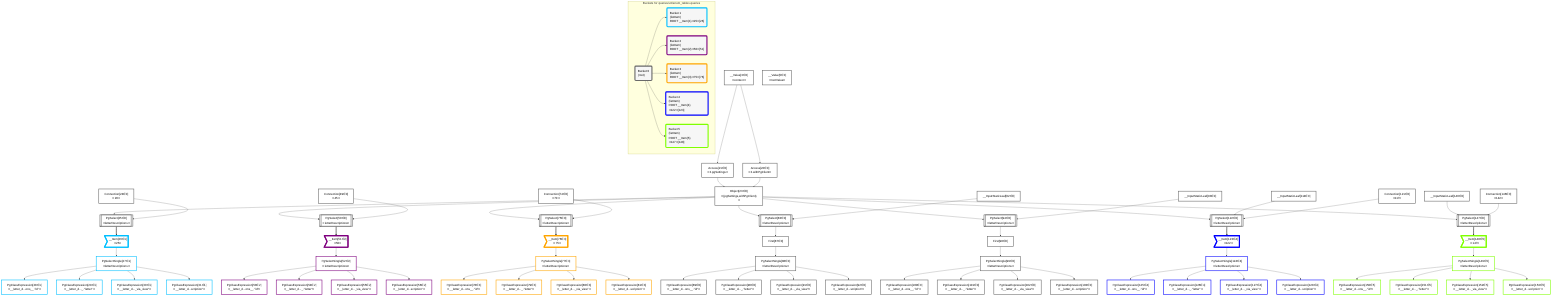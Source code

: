 graph TD
    classDef path fill:#eee,stroke:#000,color:#000
    classDef plan fill:#fff,stroke-width:3px,color:#000
    classDef itemplan fill:#fff,stroke-width:6px,color:#000
    classDef sideeffectplan fill:#f00,stroke-width:6px,color:#000
    classDef bucket fill:#f6f6f6,color:#000,stroke-width:6px,text-align:left


    %% define steps
    __Value3["__Value[3∈0]<br />ᐸcontextᐳ"]:::plan
    __Value5["__Value[5∈0]<br />ᐸrootValueᐳ"]:::plan
    Access21["Access[21∈0]<br />ᐸ3.pgSettingsᐳ"]:::plan
    Access22["Access[22∈0]<br />ᐸ3.withPgClientᐳ"]:::plan
    Object23["Object[23∈0]<br />ᐸ{pgSettings,withPgClient}ᐳ"]:::plan
    Connection24["Connection[24∈0]<br />ᐸ20ᐳ"]:::plan
    PgSelect25[["PgSelect[25∈0]<br />ᐸletterDescriptionsᐳ"]]:::plan
    __Item26>"__Item[26∈1]<br />ᐸ25ᐳ"]:::itemplan
    PgSelectSingle27["PgSelectSingle[27∈1]<br />ᐸletterDescriptionsᐳ"]:::plan
    PgClassExpression28["PgClassExpression[28∈1]<br />ᐸ__letter_d...ons__.”id”ᐳ"]:::plan
    PgClassExpression29["PgClassExpression[29∈1]<br />ᐸ__letter_d..._.”letter”ᐳ"]:::plan
    PgClassExpression30["PgClassExpression[30∈1]<br />ᐸ__letter_d..._via_view”ᐳ"]:::plan
    PgClassExpression31["PgClassExpression[31∈1]<br />ᐸ__letter_d...scription”ᐳ"]:::plan
    Connection49["Connection[49∈0]<br />ᐸ45ᐳ"]:::plan
    PgSelect50[["PgSelect[50∈0]<br />ᐸletterDescriptionsᐳ"]]:::plan
    __Item51>"__Item[51∈2]<br />ᐸ50ᐳ"]:::itemplan
    PgSelectSingle52["PgSelectSingle[52∈2]<br />ᐸletterDescriptionsᐳ"]:::plan
    PgClassExpression53["PgClassExpression[53∈2]<br />ᐸ__letter_d...ons__.”id”ᐳ"]:::plan
    PgClassExpression54["PgClassExpression[54∈2]<br />ᐸ__letter_d..._.”letter”ᐳ"]:::plan
    PgClassExpression55["PgClassExpression[55∈2]<br />ᐸ__letter_d..._via_view”ᐳ"]:::plan
    PgClassExpression56["PgClassExpression[56∈2]<br />ᐸ__letter_d...scription”ᐳ"]:::plan
    Connection74["Connection[74∈0]<br />ᐸ70ᐳ"]:::plan
    PgSelect75[["PgSelect[75∈0]<br />ᐸletterDescriptionsᐳ"]]:::plan
    __Item76>"__Item[76∈3]<br />ᐸ75ᐳ"]:::itemplan
    PgSelectSingle77["PgSelectSingle[77∈3]<br />ᐸletterDescriptionsᐳ"]:::plan
    PgClassExpression78["PgClassExpression[78∈3]<br />ᐸ__letter_d...ons__.”id”ᐳ"]:::plan
    PgClassExpression79["PgClassExpression[79∈3]<br />ᐸ__letter_d..._.”letter”ᐳ"]:::plan
    PgClassExpression80["PgClassExpression[80∈3]<br />ᐸ__letter_d..._via_view”ᐳ"]:::plan
    PgClassExpression81["PgClassExpression[81∈3]<br />ᐸ__letter_d...scription”ᐳ"]:::plan
    __InputStaticLeaf82["__InputStaticLeaf[82∈0]"]:::plan
    PgSelect83[["PgSelect[83∈0]<br />ᐸletterDescriptionsᐳ"]]:::plan
    First87["First[87∈0]"]:::plan
    PgSelectSingle88["PgSelectSingle[88∈0]<br />ᐸletterDescriptionsᐳ"]:::plan
    PgClassExpression89["PgClassExpression[89∈0]<br />ᐸ__letter_d...ons__.”id”ᐳ"]:::plan
    PgClassExpression90["PgClassExpression[90∈0]<br />ᐸ__letter_d..._.”letter”ᐳ"]:::plan
    PgClassExpression91["PgClassExpression[91∈0]<br />ᐸ__letter_d..._via_view”ᐳ"]:::plan
    PgClassExpression92["PgClassExpression[92∈0]<br />ᐸ__letter_d...scription”ᐳ"]:::plan
    __InputStaticLeaf93["__InputStaticLeaf[93∈0]"]:::plan
    PgSelect94[["PgSelect[94∈0]<br />ᐸletterDescriptionsᐳ"]]:::plan
    First98["First[98∈0]"]:::plan
    PgSelectSingle99["PgSelectSingle[99∈0]<br />ᐸletterDescriptionsᐳ"]:::plan
    PgClassExpression100["PgClassExpression[100∈0]<br />ᐸ__letter_d...ons__.”id”ᐳ"]:::plan
    PgClassExpression101["PgClassExpression[101∈0]<br />ᐸ__letter_d..._.”letter”ᐳ"]:::plan
    PgClassExpression102["PgClassExpression[102∈0]<br />ᐸ__letter_d..._via_view”ᐳ"]:::plan
    PgClassExpression103["PgClassExpression[103∈0]<br />ᐸ__letter_d...scription”ᐳ"]:::plan
    __InputStaticLeaf114["__InputStaticLeaf[114∈0]"]:::plan
    Connection121["Connection[121∈0]<br />ᐸ117ᐳ"]:::plan
    PgSelect122[["PgSelect[122∈0]<br />ᐸletterDescriptionsᐳ"]]:::plan
    __Item123>"__Item[123∈4]<br />ᐸ122ᐳ"]:::itemplan
    PgSelectSingle124["PgSelectSingle[124∈4]<br />ᐸletterDescriptionsᐳ"]:::plan
    PgClassExpression125["PgClassExpression[125∈4]<br />ᐸ__letter_d...ons__.”id”ᐳ"]:::plan
    PgClassExpression126["PgClassExpression[126∈4]<br />ᐸ__letter_d..._.”letter”ᐳ"]:::plan
    PgClassExpression127["PgClassExpression[127∈4]<br />ᐸ__letter_d..._via_view”ᐳ"]:::plan
    PgClassExpression128["PgClassExpression[128∈4]<br />ᐸ__letter_d...scription”ᐳ"]:::plan
    __InputStaticLeaf140["__InputStaticLeaf[140∈0]"]:::plan
    Connection146["Connection[146∈0]<br />ᐸ142ᐳ"]:::plan
    PgSelect147[["PgSelect[147∈0]<br />ᐸletterDescriptionsᐳ"]]:::plan
    __Item148>"__Item[148∈5]<br />ᐸ147ᐳ"]:::itemplan
    PgSelectSingle149["PgSelectSingle[149∈5]<br />ᐸletterDescriptionsᐳ"]:::plan
    PgClassExpression150["PgClassExpression[150∈5]<br />ᐸ__letter_d...ons__.”id”ᐳ"]:::plan
    PgClassExpression151["PgClassExpression[151∈5]<br />ᐸ__letter_d..._.”letter”ᐳ"]:::plan
    PgClassExpression152["PgClassExpression[152∈5]<br />ᐸ__letter_d..._via_view”ᐳ"]:::plan
    PgClassExpression153["PgClassExpression[153∈5]<br />ᐸ__letter_d...scription”ᐳ"]:::plan

    %% plan dependencies
    __Value3 --> Access21
    __Value3 --> Access22
    Access21 & Access22 --> Object23
    Object23 & Connection24 --> PgSelect25
    PgSelect25 ==> __Item26
    __Item26 --> PgSelectSingle27
    PgSelectSingle27 --> PgClassExpression28
    PgSelectSingle27 --> PgClassExpression29
    PgSelectSingle27 --> PgClassExpression30
    PgSelectSingle27 --> PgClassExpression31
    Object23 & Connection49 --> PgSelect50
    PgSelect50 ==> __Item51
    __Item51 --> PgSelectSingle52
    PgSelectSingle52 --> PgClassExpression53
    PgSelectSingle52 --> PgClassExpression54
    PgSelectSingle52 --> PgClassExpression55
    PgSelectSingle52 --> PgClassExpression56
    Object23 & Connection74 --> PgSelect75
    PgSelect75 ==> __Item76
    __Item76 --> PgSelectSingle77
    PgSelectSingle77 --> PgClassExpression78
    PgSelectSingle77 --> PgClassExpression79
    PgSelectSingle77 --> PgClassExpression80
    PgSelectSingle77 --> PgClassExpression81
    Object23 & __InputStaticLeaf82 --> PgSelect83
    PgSelect83 --> First87
    First87 --> PgSelectSingle88
    PgSelectSingle88 --> PgClassExpression89
    PgSelectSingle88 --> PgClassExpression90
    PgSelectSingle88 --> PgClassExpression91
    PgSelectSingle88 --> PgClassExpression92
    Object23 & __InputStaticLeaf93 --> PgSelect94
    PgSelect94 --> First98
    First98 --> PgSelectSingle99
    PgSelectSingle99 --> PgClassExpression100
    PgSelectSingle99 --> PgClassExpression101
    PgSelectSingle99 --> PgClassExpression102
    PgSelectSingle99 --> PgClassExpression103
    Object23 & __InputStaticLeaf114 & Connection121 --> PgSelect122
    PgSelect122 ==> __Item123
    __Item123 --> PgSelectSingle124
    PgSelectSingle124 --> PgClassExpression125
    PgSelectSingle124 --> PgClassExpression126
    PgSelectSingle124 --> PgClassExpression127
    PgSelectSingle124 --> PgClassExpression128
    Object23 & __InputStaticLeaf140 & Connection146 --> PgSelect147
    PgSelect147 ==> __Item148
    __Item148 --> PgSelectSingle149
    PgSelectSingle149 --> PgClassExpression150
    PgSelectSingle149 --> PgClassExpression151
    PgSelectSingle149 --> PgClassExpression152
    PgSelectSingle149 --> PgClassExpression153

    subgraph "Buckets for queries/v4/enum_tables.queries"
    Bucket0("Bucket 0<br />(root)"):::bucket
    classDef bucket0 stroke:#696969
    class Bucket0,__Value3,__Value5,Access21,Access22,Object23,Connection24,PgSelect25,Connection49,PgSelect50,Connection74,PgSelect75,__InputStaticLeaf82,PgSelect83,First87,PgSelectSingle88,PgClassExpression89,PgClassExpression90,PgClassExpression91,PgClassExpression92,__InputStaticLeaf93,PgSelect94,First98,PgSelectSingle99,PgClassExpression100,PgClassExpression101,PgClassExpression102,PgClassExpression103,__InputStaticLeaf114,Connection121,PgSelect122,__InputStaticLeaf140,Connection146,PgSelect147 bucket0
    Bucket1("Bucket 1<br />(listItem)<br />ROOT __Item{1}ᐸ25ᐳ[26]"):::bucket
    classDef bucket1 stroke:#00bfff
    class Bucket1,__Item26,PgSelectSingle27,PgClassExpression28,PgClassExpression29,PgClassExpression30,PgClassExpression31 bucket1
    Bucket2("Bucket 2<br />(listItem)<br />ROOT __Item{2}ᐸ50ᐳ[51]"):::bucket
    classDef bucket2 stroke:#7f007f
    class Bucket2,__Item51,PgSelectSingle52,PgClassExpression53,PgClassExpression54,PgClassExpression55,PgClassExpression56 bucket2
    Bucket3("Bucket 3<br />(listItem)<br />ROOT __Item{3}ᐸ75ᐳ[76]"):::bucket
    classDef bucket3 stroke:#ffa500
    class Bucket3,__Item76,PgSelectSingle77,PgClassExpression78,PgClassExpression79,PgClassExpression80,PgClassExpression81 bucket3
    Bucket4("Bucket 4<br />(listItem)<br />ROOT __Item{4}ᐸ122ᐳ[123]"):::bucket
    classDef bucket4 stroke:#0000ff
    class Bucket4,__Item123,PgSelectSingle124,PgClassExpression125,PgClassExpression126,PgClassExpression127,PgClassExpression128 bucket4
    Bucket5("Bucket 5<br />(listItem)<br />ROOT __Item{5}ᐸ147ᐳ[148]"):::bucket
    classDef bucket5 stroke:#7fff00
    class Bucket5,__Item148,PgSelectSingle149,PgClassExpression150,PgClassExpression151,PgClassExpression152,PgClassExpression153 bucket5
    Bucket0 --> Bucket1 & Bucket2 & Bucket3 & Bucket4 & Bucket5
    end